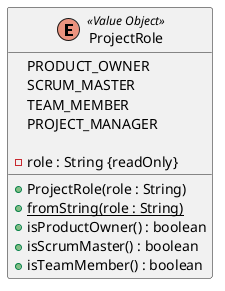 @startuml

enum ProjectRole <<Value Object>> {
    PRODUCT_OWNER
    SCRUM_MASTER
    TEAM_MEMBER
    PROJECT_MANAGER

    - role : String {readOnly}
    +ProjectRole(role : String)
    +fromString(role : String) {static}
    +isProductOwner() : boolean
    +isScrumMaster() : boolean
    +isTeamMember() : boolean
}

@enduml